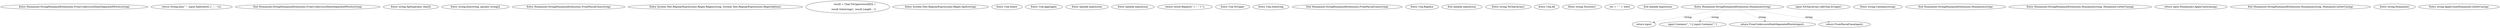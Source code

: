 digraph  {
n0 [cluster="Humanizer.StringHumanizeExtensions.FromUnderscoreDashSeparatedWords(string)", label="Entry Humanizer.StringHumanizeExtensions.FromUnderscoreDashSeparatedWords(string)", span="11-11"];
n1 [cluster="Humanizer.StringHumanizeExtensions.FromUnderscoreDashSeparatedWords(string)", label="return String.Join('' '', input.Split(new[] {'_', '-'}));", span="13-13"];
n2 [cluster="Humanizer.StringHumanizeExtensions.FromUnderscoreDashSeparatedWords(string)", label="Exit Humanizer.StringHumanizeExtensions.FromUnderscoreDashSeparatedWords(string)", span="11-11"];
n3 [cluster="string.Split(params char[])", label="Entry string.Split(params char[])", span="0-0"];
n4 [cluster="string.Join(string, params string[])", label="Entry string.Join(string, params string[])", span="0-0"];
n5 [cluster="Humanizer.StringHumanizeExtensions.FromPascalCase(string)", label="Entry Humanizer.StringHumanizeExtensions.FromPascalCase(string)", span="16-16"];
n11 [cluster="System.Text.RegularExpressions.Regex.Regex(string, System.Text.RegularExpressions.RegexOptions)", label="Entry System.Text.RegularExpressions.Regex.Regex(string, System.Text.RegularExpressions.RegexOptions)", span="0-0"];
n8 [cluster="Humanizer.StringHumanizeExtensions.FromPascalCase(string)", label="result = Char.ToUpper(result[0]) +\r\n                result.Substring(1, result.Length - 1)", span="37-38"];
n12 [cluster="System.Text.RegularExpressions.Regex.Split(string)", label="Entry System.Text.RegularExpressions.Regex.Split(string)", span="0-0"];
n13 [cluster="Unk.Select", label="Entry Unk.Select", span=""];
n14 [cluster="Unk.Aggregate", label="Entry Unk.Aggregate", span=""];
n18 [cluster="lambda expression", label="Entry lambda expression", span="31-34"];
n24 [cluster="lambda expression", label="Entry lambda expression", span="35-35"];
n9 [cluster="Humanizer.StringHumanizeExtensions.FromPascalCase(string)", label="return result.Replace('' i '', '' I '');", span="39-39"];
n15 [cluster="Unk.ToUpper", label="Entry Unk.ToUpper", span=""];
n16 [cluster="Unk.Substring", label="Entry Unk.Substring", span=""];
n10 [cluster="Humanizer.StringHumanizeExtensions.FromPascalCase(string)", label="Exit Humanizer.StringHumanizeExtensions.FromPascalCase(string)", span="16-16"];
n17 [cluster="Unk.Replace", label="Entry Unk.Replace", span=""];
n20 [cluster="lambda expression", label="Exit lambda expression", span="31-34"];
n21 [cluster="string.ToCharArray()", label="Entry string.ToCharArray()", span="0-0"];
n22 [cluster="Unk.All", label="Entry Unk.All", span=""];
n23 [cluster="string.ToLower()", label="Entry string.ToLower()", span="0-0"];
n25 [cluster="lambda expression", label="res + '' '' + word", span="35-35"];
n26 [cluster="lambda expression", label="Exit lambda expression", span="35-35"];
n27 [cluster="Humanizer.StringHumanizeExtensions.Humanize(string)", label="Entry Humanizer.StringHumanizeExtensions.Humanize(string)", span="47-47"];
n28 [cluster="Humanizer.StringHumanizeExtensions.Humanize(string)", label="input.ToCharArray().All(Char.IsUpper)", span="50-50"];
n29 [cluster="Humanizer.StringHumanizeExtensions.Humanize(string)", label="return input;", span="51-51"];
n30 [cluster="Humanizer.StringHumanizeExtensions.Humanize(string)", label="input.Contains(''_'') || input.Contains(''-'')", span="53-53"];
n31 [cluster="Humanizer.StringHumanizeExtensions.Humanize(string)", label="return FromUnderscoreDashSeparatedWords(input);", span="54-54"];
n32 [cluster="Humanizer.StringHumanizeExtensions.Humanize(string)", label="return FromPascalCase(input);", span="56-56"];
n34 [cluster="string.Contains(string)", label="Entry string.Contains(string)", span="0-0"];
n33 [cluster="Humanizer.StringHumanizeExtensions.Humanize(string)", label="Exit Humanizer.StringHumanizeExtensions.Humanize(string)", span="47-47"];
n35 [cluster="Humanizer.StringHumanizeExtensions.Humanize(string, Humanizer.LetterCasing)", label="Entry Humanizer.StringHumanizeExtensions.Humanize(string, Humanizer.LetterCasing)", span="65-65"];
n36 [cluster="Humanizer.StringHumanizeExtensions.Humanize(string, Humanizer.LetterCasing)", label="return input.Humanize().ApplyCase(casing);", span="67-67"];
n37 [cluster="Humanizer.StringHumanizeExtensions.Humanize(string, Humanizer.LetterCasing)", label="Exit Humanizer.StringHumanizeExtensions.Humanize(string, Humanizer.LetterCasing)", span="65-65"];
n38 [cluster="string.Humanize()", label="Entry string.Humanize()", span="47-47"];
n39 [cluster="string.ApplyCase(Humanizer.LetterCasing)", label="Entry string.ApplyCase(Humanizer.LetterCasing)", span="15-15"];
n27 -> n29  [color=darkseagreen4, key=1, label=string, style=dashed];
n27 -> n30  [color=darkseagreen4, key=1, label=string, style=dashed];
n27 -> n31  [color=darkseagreen4, key=1, label=string, style=dashed];
n27 -> n32  [color=darkseagreen4, key=1, label=string, style=dashed];
}
